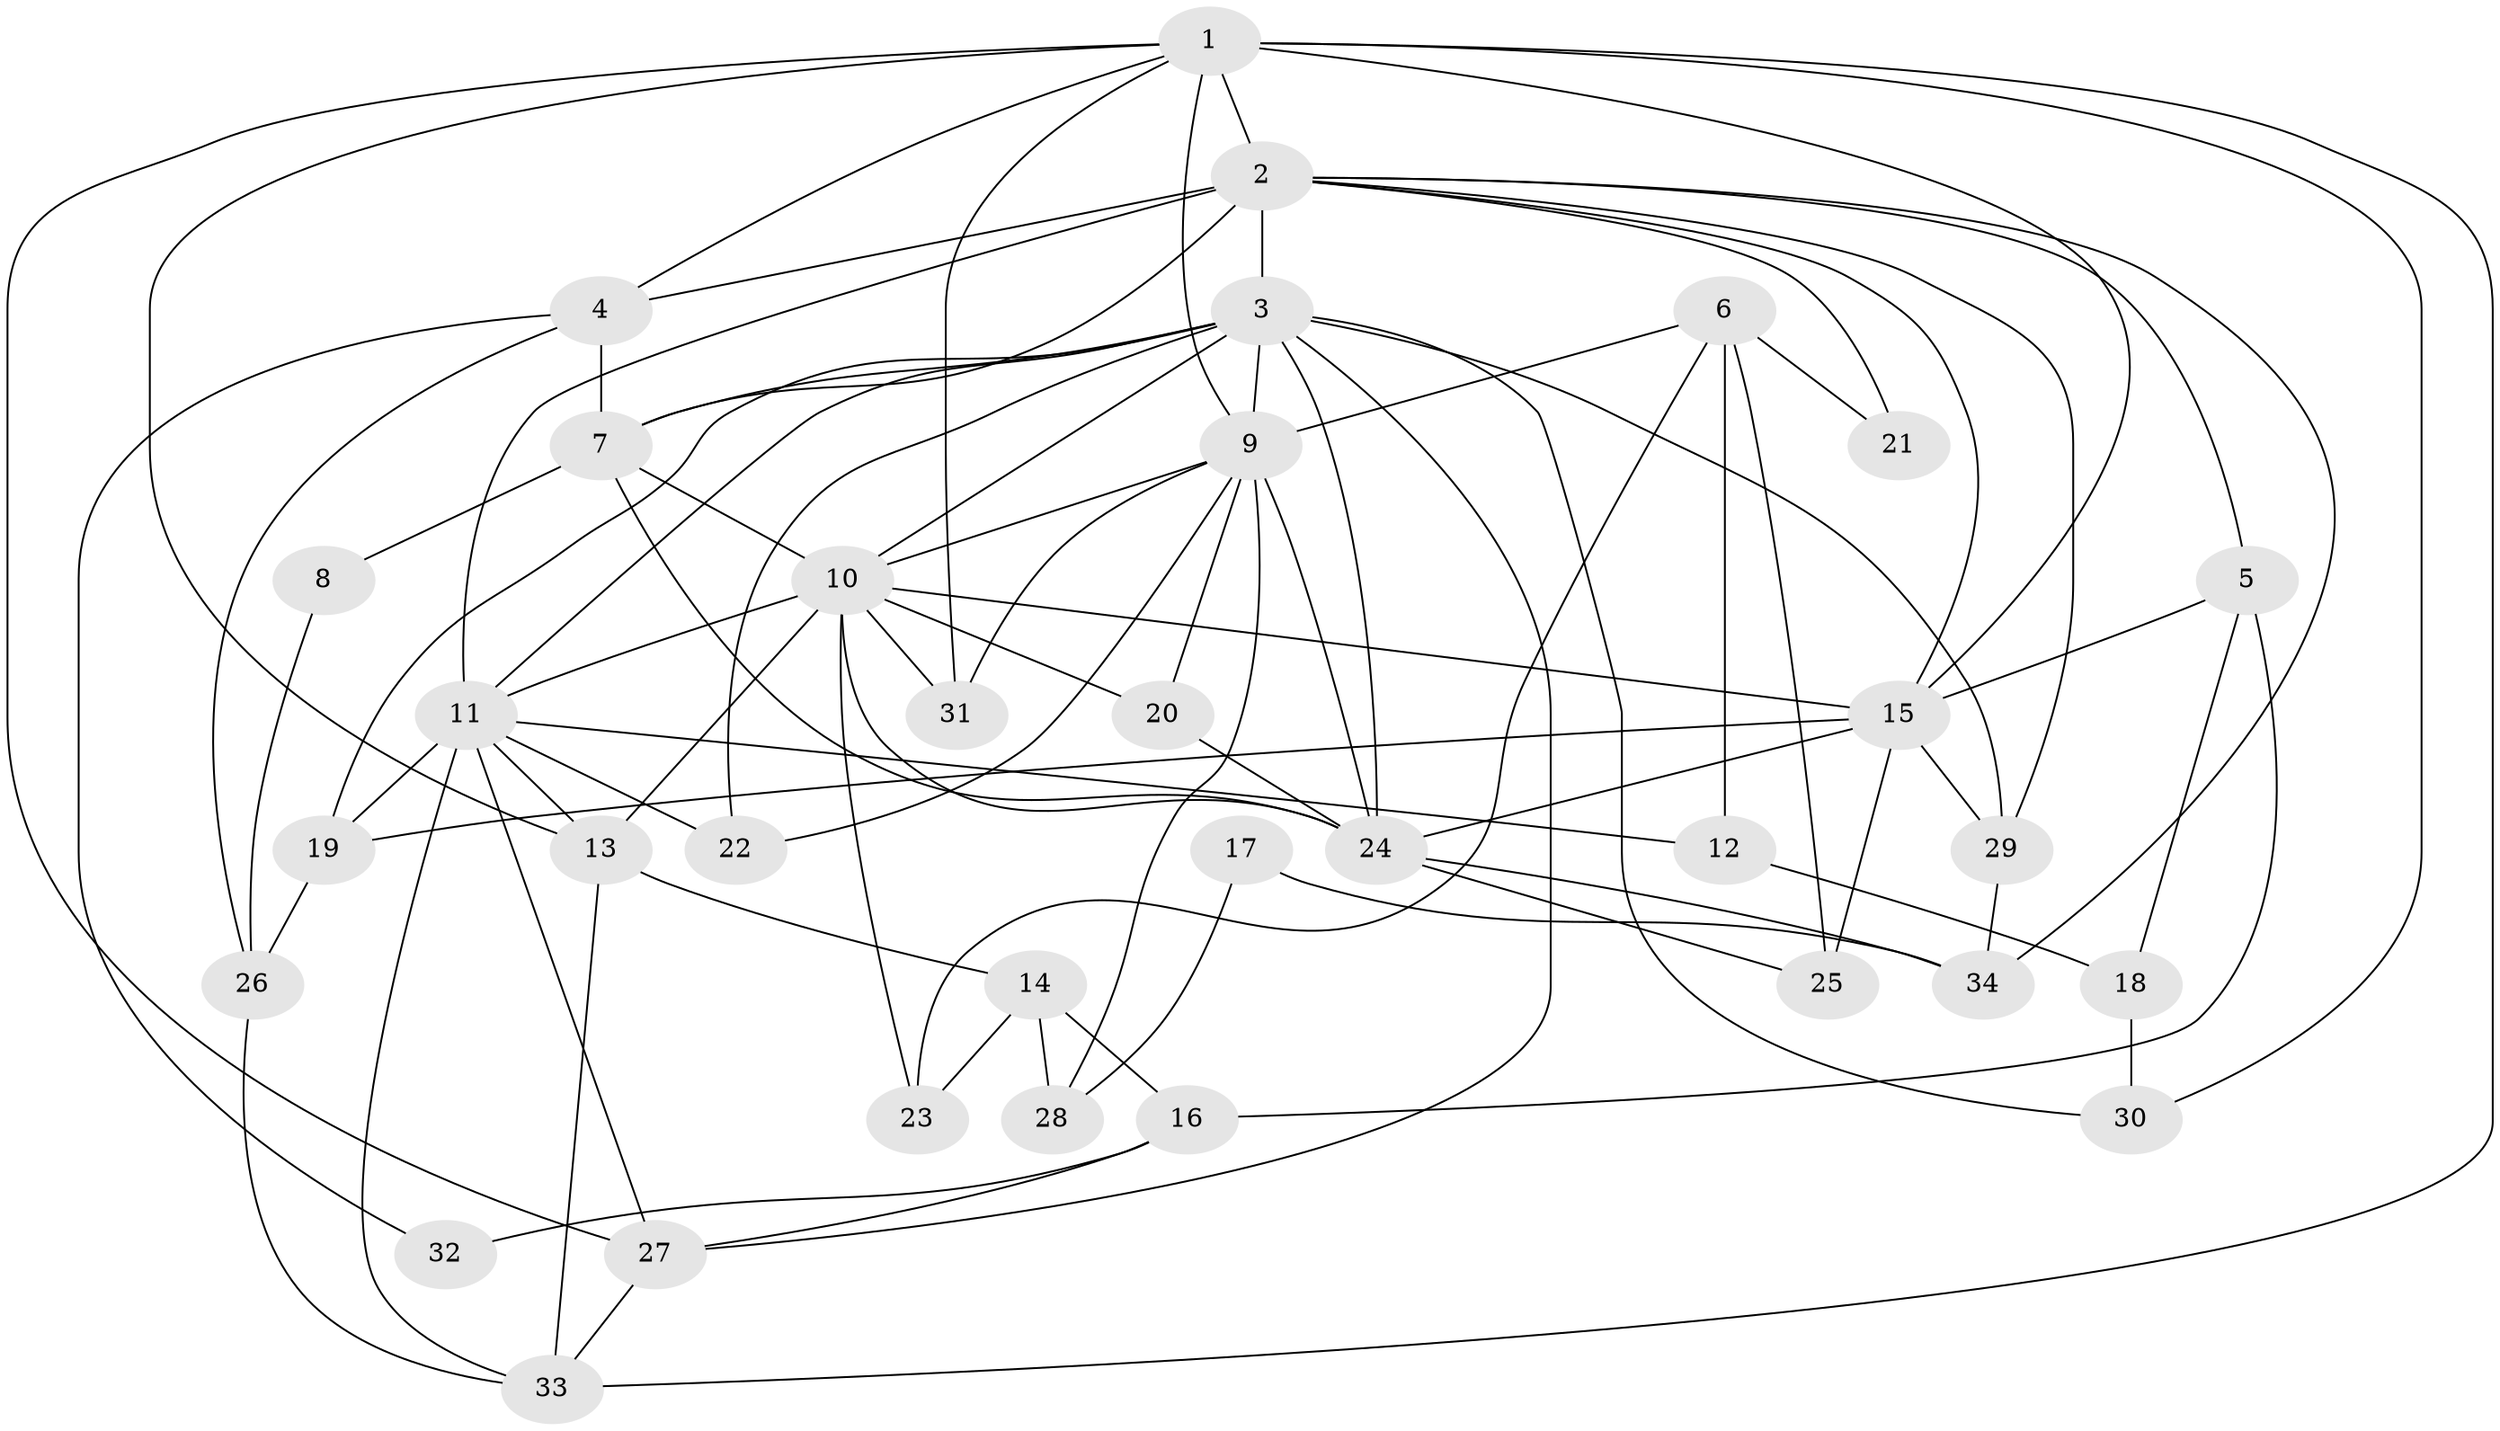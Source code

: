 // original degree distribution, {5: 0.22058823529411764, 4: 0.3235294117647059, 7: 0.029411764705882353, 2: 0.058823529411764705, 6: 0.058823529411764705, 3: 0.3088235294117647}
// Generated by graph-tools (version 1.1) at 2025/36/03/09/25 02:36:05]
// undirected, 34 vertices, 84 edges
graph export_dot {
graph [start="1"]
  node [color=gray90,style=filled];
  1;
  2;
  3;
  4;
  5;
  6;
  7;
  8;
  9;
  10;
  11;
  12;
  13;
  14;
  15;
  16;
  17;
  18;
  19;
  20;
  21;
  22;
  23;
  24;
  25;
  26;
  27;
  28;
  29;
  30;
  31;
  32;
  33;
  34;
  1 -- 2 [weight=3.0];
  1 -- 4 [weight=1.0];
  1 -- 9 [weight=1.0];
  1 -- 13 [weight=2.0];
  1 -- 15 [weight=1.0];
  1 -- 27 [weight=1.0];
  1 -- 30 [weight=1.0];
  1 -- 31 [weight=1.0];
  1 -- 33 [weight=1.0];
  2 -- 3 [weight=3.0];
  2 -- 4 [weight=1.0];
  2 -- 5 [weight=1.0];
  2 -- 7 [weight=1.0];
  2 -- 11 [weight=1.0];
  2 -- 15 [weight=2.0];
  2 -- 21 [weight=1.0];
  2 -- 29 [weight=1.0];
  2 -- 34 [weight=1.0];
  3 -- 7 [weight=1.0];
  3 -- 9 [weight=3.0];
  3 -- 10 [weight=1.0];
  3 -- 11 [weight=1.0];
  3 -- 19 [weight=1.0];
  3 -- 22 [weight=1.0];
  3 -- 24 [weight=2.0];
  3 -- 27 [weight=1.0];
  3 -- 29 [weight=1.0];
  3 -- 30 [weight=1.0];
  4 -- 7 [weight=1.0];
  4 -- 26 [weight=1.0];
  4 -- 32 [weight=1.0];
  5 -- 15 [weight=1.0];
  5 -- 16 [weight=1.0];
  5 -- 18 [weight=1.0];
  6 -- 9 [weight=1.0];
  6 -- 12 [weight=1.0];
  6 -- 21 [weight=1.0];
  6 -- 23 [weight=1.0];
  6 -- 25 [weight=1.0];
  7 -- 8 [weight=1.0];
  7 -- 10 [weight=1.0];
  7 -- 24 [weight=2.0];
  8 -- 26 [weight=1.0];
  9 -- 10 [weight=2.0];
  9 -- 20 [weight=1.0];
  9 -- 22 [weight=1.0];
  9 -- 24 [weight=1.0];
  9 -- 28 [weight=1.0];
  9 -- 31 [weight=1.0];
  10 -- 11 [weight=1.0];
  10 -- 13 [weight=1.0];
  10 -- 15 [weight=1.0];
  10 -- 20 [weight=1.0];
  10 -- 23 [weight=1.0];
  10 -- 24 [weight=2.0];
  10 -- 31 [weight=2.0];
  11 -- 12 [weight=1.0];
  11 -- 13 [weight=1.0];
  11 -- 19 [weight=1.0];
  11 -- 22 [weight=1.0];
  11 -- 27 [weight=1.0];
  11 -- 33 [weight=1.0];
  12 -- 18 [weight=1.0];
  13 -- 14 [weight=1.0];
  13 -- 33 [weight=1.0];
  14 -- 16 [weight=1.0];
  14 -- 23 [weight=1.0];
  14 -- 28 [weight=1.0];
  15 -- 19 [weight=1.0];
  15 -- 24 [weight=2.0];
  15 -- 25 [weight=1.0];
  15 -- 29 [weight=2.0];
  16 -- 27 [weight=1.0];
  16 -- 32 [weight=1.0];
  17 -- 28 [weight=1.0];
  17 -- 34 [weight=1.0];
  18 -- 30 [weight=1.0];
  19 -- 26 [weight=1.0];
  20 -- 24 [weight=1.0];
  24 -- 25 [weight=1.0];
  24 -- 34 [weight=1.0];
  26 -- 33 [weight=1.0];
  27 -- 33 [weight=1.0];
  29 -- 34 [weight=1.0];
}
